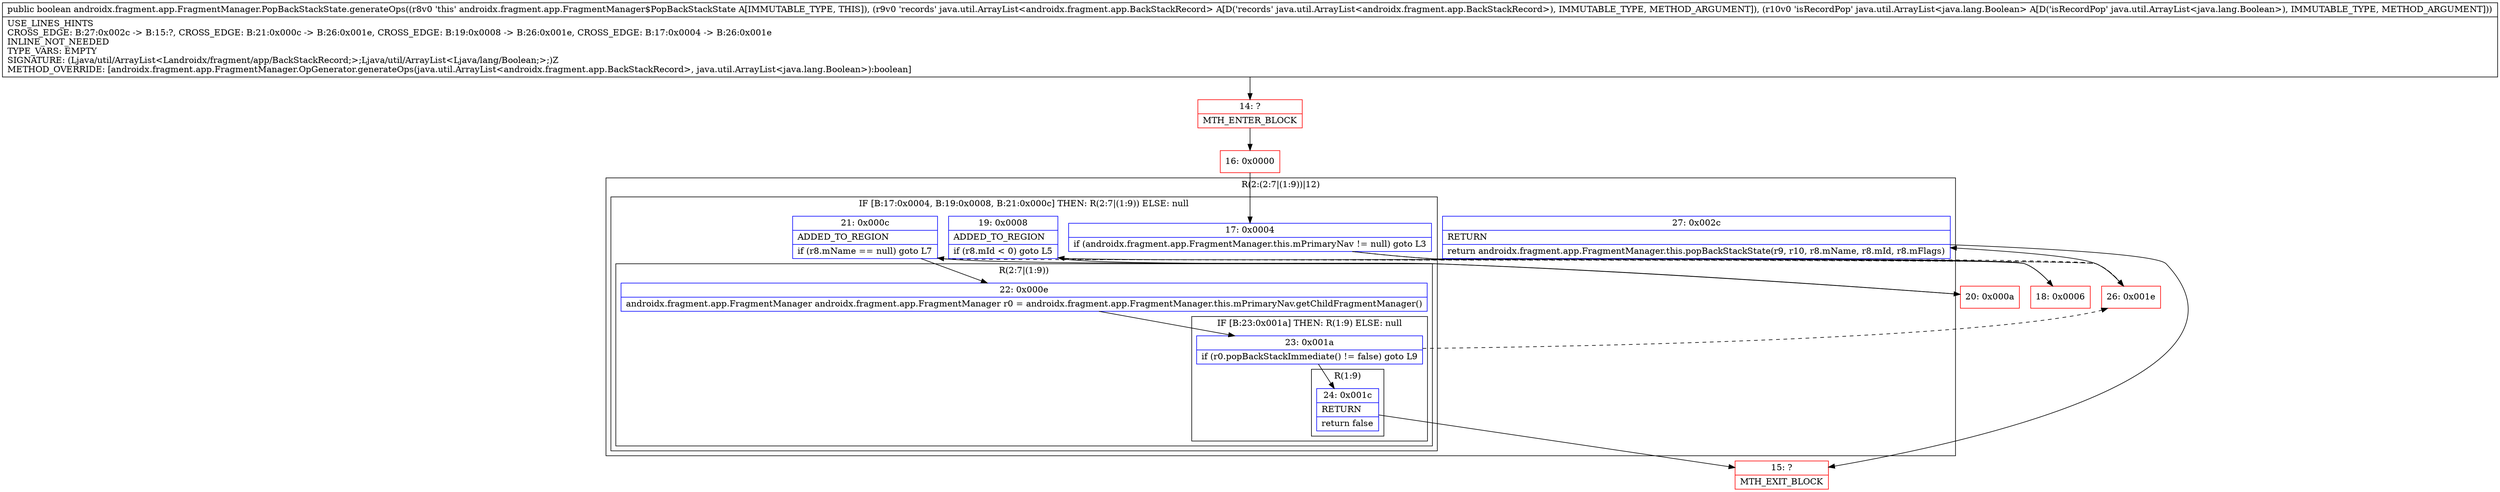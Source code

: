 digraph "CFG forandroidx.fragment.app.FragmentManager.PopBackStackState.generateOps(Ljava\/util\/ArrayList;Ljava\/util\/ArrayList;)Z" {
subgraph cluster_Region_830616331 {
label = "R(2:(2:7|(1:9))|12)";
node [shape=record,color=blue];
subgraph cluster_IfRegion_42844057 {
label = "IF [B:17:0x0004, B:19:0x0008, B:21:0x000c] THEN: R(2:7|(1:9)) ELSE: null";
node [shape=record,color=blue];
Node_17 [shape=record,label="{17\:\ 0x0004|if (androidx.fragment.app.FragmentManager.this.mPrimaryNav != null) goto L3\l}"];
Node_19 [shape=record,label="{19\:\ 0x0008|ADDED_TO_REGION\l|if (r8.mId \< 0) goto L5\l}"];
Node_21 [shape=record,label="{21\:\ 0x000c|ADDED_TO_REGION\l|if (r8.mName == null) goto L7\l}"];
subgraph cluster_Region_1362124512 {
label = "R(2:7|(1:9))";
node [shape=record,color=blue];
Node_22 [shape=record,label="{22\:\ 0x000e|androidx.fragment.app.FragmentManager androidx.fragment.app.FragmentManager r0 = androidx.fragment.app.FragmentManager.this.mPrimaryNav.getChildFragmentManager()\l}"];
subgraph cluster_IfRegion_984378322 {
label = "IF [B:23:0x001a] THEN: R(1:9) ELSE: null";
node [shape=record,color=blue];
Node_23 [shape=record,label="{23\:\ 0x001a|if (r0.popBackStackImmediate() != false) goto L9\l}"];
subgraph cluster_Region_1251752944 {
label = "R(1:9)";
node [shape=record,color=blue];
Node_24 [shape=record,label="{24\:\ 0x001c|RETURN\l|return false\l}"];
}
}
}
}
Node_27 [shape=record,label="{27\:\ 0x002c|RETURN\l|return androidx.fragment.app.FragmentManager.this.popBackStackState(r9, r10, r8.mName, r8.mId, r8.mFlags)\l}"];
}
Node_14 [shape=record,color=red,label="{14\:\ ?|MTH_ENTER_BLOCK\l}"];
Node_16 [shape=record,color=red,label="{16\:\ 0x0000}"];
Node_18 [shape=record,color=red,label="{18\:\ 0x0006}"];
Node_20 [shape=record,color=red,label="{20\:\ 0x000a}"];
Node_15 [shape=record,color=red,label="{15\:\ ?|MTH_EXIT_BLOCK\l}"];
Node_26 [shape=record,color=red,label="{26\:\ 0x001e}"];
MethodNode[shape=record,label="{public boolean androidx.fragment.app.FragmentManager.PopBackStackState.generateOps((r8v0 'this' androidx.fragment.app.FragmentManager$PopBackStackState A[IMMUTABLE_TYPE, THIS]), (r9v0 'records' java.util.ArrayList\<androidx.fragment.app.BackStackRecord\> A[D('records' java.util.ArrayList\<androidx.fragment.app.BackStackRecord\>), IMMUTABLE_TYPE, METHOD_ARGUMENT]), (r10v0 'isRecordPop' java.util.ArrayList\<java.lang.Boolean\> A[D('isRecordPop' java.util.ArrayList\<java.lang.Boolean\>), IMMUTABLE_TYPE, METHOD_ARGUMENT]))  | USE_LINES_HINTS\lCROSS_EDGE: B:27:0x002c \-\> B:15:?, CROSS_EDGE: B:21:0x000c \-\> B:26:0x001e, CROSS_EDGE: B:19:0x0008 \-\> B:26:0x001e, CROSS_EDGE: B:17:0x0004 \-\> B:26:0x001e\lINLINE_NOT_NEEDED\lTYPE_VARS: EMPTY\lSIGNATURE: (Ljava\/util\/ArrayList\<Landroidx\/fragment\/app\/BackStackRecord;\>;Ljava\/util\/ArrayList\<Ljava\/lang\/Boolean;\>;)Z\lMETHOD_OVERRIDE: [androidx.fragment.app.FragmentManager.OpGenerator.generateOps(java.util.ArrayList\<androidx.fragment.app.BackStackRecord\>, java.util.ArrayList\<java.lang.Boolean\>):boolean]\l}"];
MethodNode -> Node_14;Node_17 -> Node_18;
Node_17 -> Node_26[style=dashed];
Node_19 -> Node_20;
Node_19 -> Node_26[style=dashed];
Node_21 -> Node_22;
Node_21 -> Node_26[style=dashed];
Node_22 -> Node_23;
Node_23 -> Node_24;
Node_23 -> Node_26[style=dashed];
Node_24 -> Node_15;
Node_27 -> Node_15;
Node_14 -> Node_16;
Node_16 -> Node_17;
Node_18 -> Node_19;
Node_20 -> Node_21;
Node_26 -> Node_27;
}


